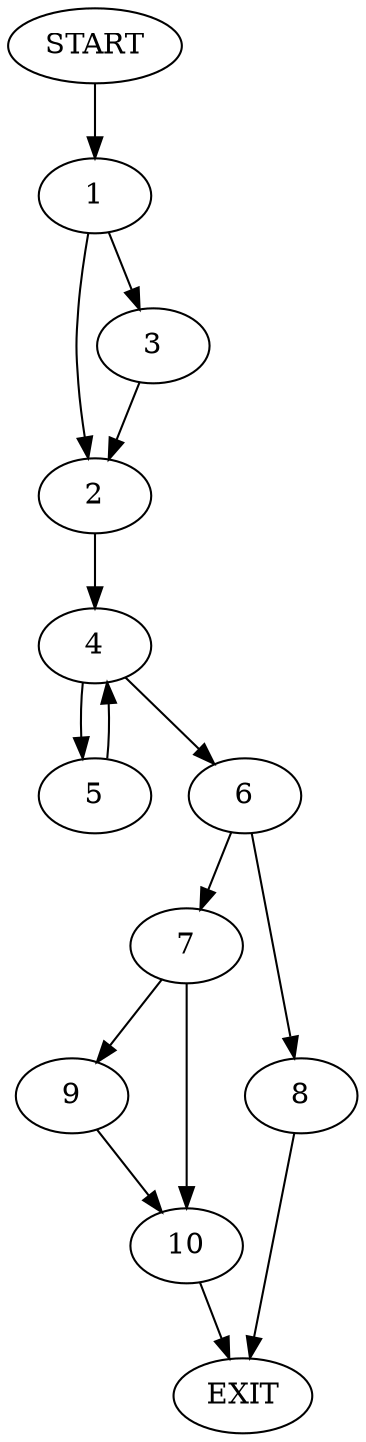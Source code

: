 digraph {
0 [label="START"]
11 [label="EXIT"]
0 -> 1
1 -> 2
1 -> 3
3 -> 2
2 -> 4
4 -> 5
4 -> 6
6 -> 7
6 -> 8
5 -> 4
7 -> 9
7 -> 10
8 -> 11
10 -> 11
9 -> 10
}
